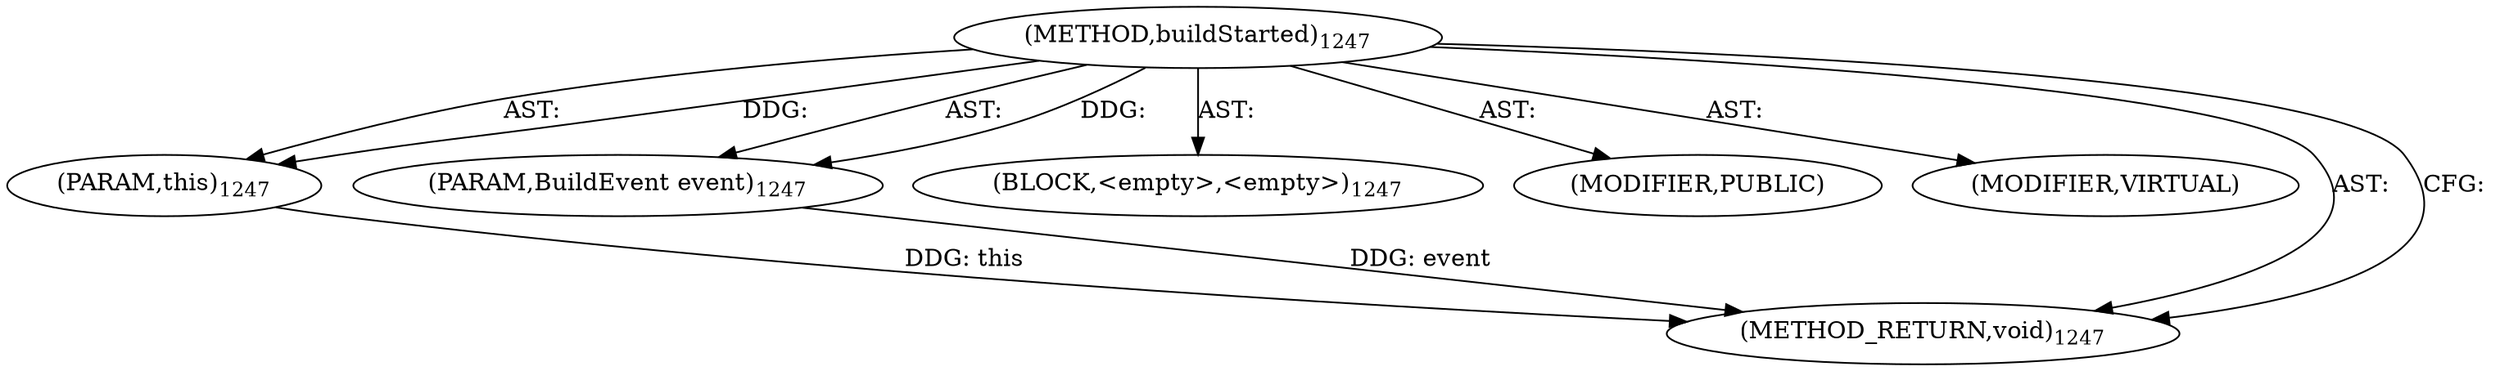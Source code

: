 digraph "buildStarted" {  
"111669149738" [label = <(METHOD,buildStarted)<SUB>1247</SUB>> ]
"115964117085" [label = <(PARAM,this)<SUB>1247</SUB>> ]
"115964117086" [label = <(PARAM,BuildEvent event)<SUB>1247</SUB>> ]
"25769803940" [label = <(BLOCK,&lt;empty&gt;,&lt;empty&gt;)<SUB>1247</SUB>> ]
"133143986281" [label = <(MODIFIER,PUBLIC)> ]
"133143986282" [label = <(MODIFIER,VIRTUAL)> ]
"128849018922" [label = <(METHOD_RETURN,void)<SUB>1247</SUB>> ]
  "111669149738" -> "115964117085"  [ label = "AST: "] 
  "111669149738" -> "115964117086"  [ label = "AST: "] 
  "111669149738" -> "25769803940"  [ label = "AST: "] 
  "111669149738" -> "133143986281"  [ label = "AST: "] 
  "111669149738" -> "133143986282"  [ label = "AST: "] 
  "111669149738" -> "128849018922"  [ label = "AST: "] 
  "111669149738" -> "128849018922"  [ label = "CFG: "] 
  "115964117085" -> "128849018922"  [ label = "DDG: this"] 
  "115964117086" -> "128849018922"  [ label = "DDG: event"] 
  "111669149738" -> "115964117085"  [ label = "DDG: "] 
  "111669149738" -> "115964117086"  [ label = "DDG: "] 
}

